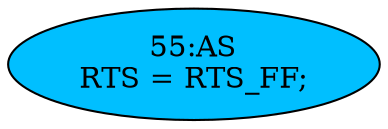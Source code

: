 strict digraph "" {
	node [label="\N"];
	"55:AS"	 [ast="<pyverilog.vparser.ast.Assign object at 0x7fdb0bedb050>",
		def_var="['RTS']",
		fillcolor=deepskyblue,
		label="55:AS
RTS = RTS_FF;",
		statements="[]",
		style=filled,
		typ=Assign,
		use_var="['RTS_FF']"];
}

